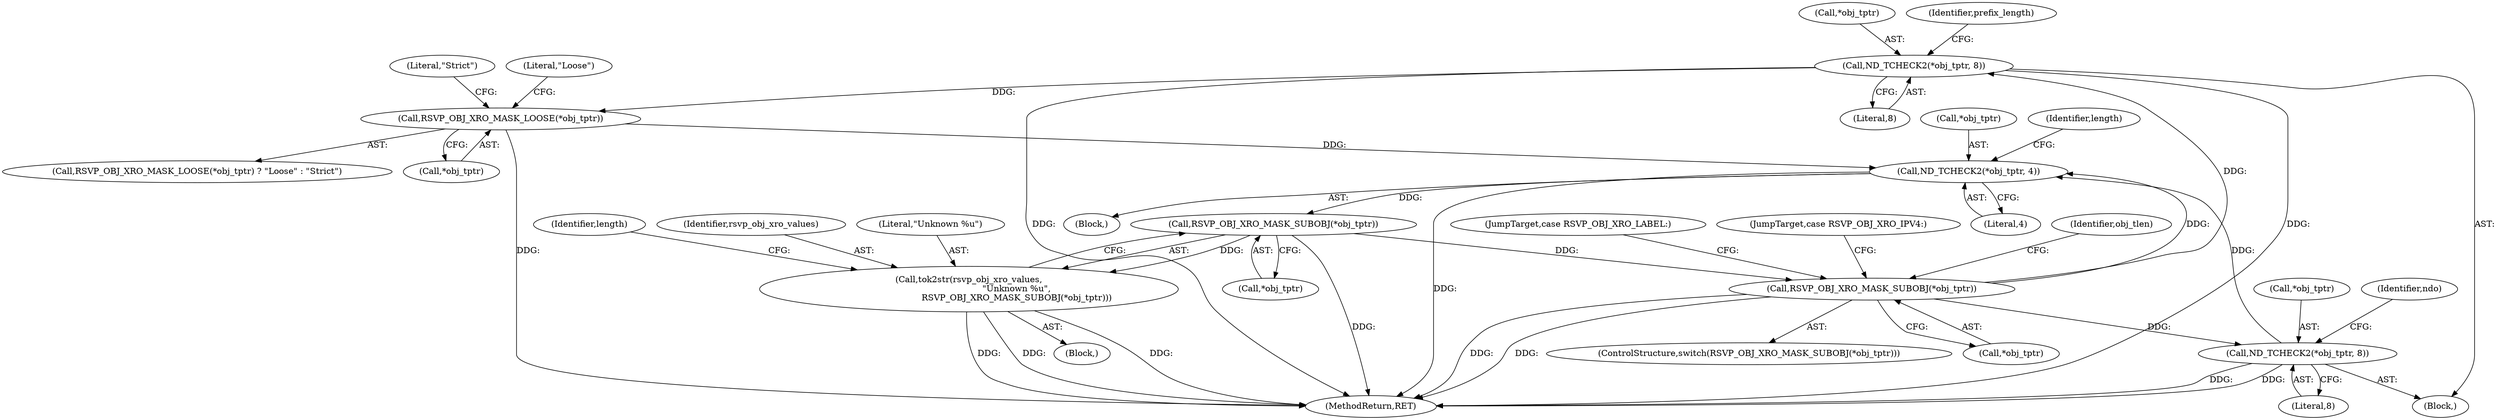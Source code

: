 digraph "0_tcpdump_289c672020280529fd382f3502efab7100d638ec@pointer" {
"1001368" [label="(Call,ND_TCHECK2(*obj_tptr, 8))"];
"1001352" [label="(Call,RSVP_OBJ_XRO_MASK_SUBOBJ(*obj_tptr))"];
"1001335" [label="(Call,RSVP_OBJ_XRO_MASK_SUBOBJ(*obj_tptr))"];
"1001314" [label="(Call,ND_TCHECK2(*obj_tptr, 4))"];
"1001432" [label="(Call,ND_TCHECK2(*obj_tptr, 8))"];
"1001397" [label="(Call,RSVP_OBJ_XRO_MASK_LOOSE(*obj_tptr))"];
"1001368" [label="(Call,ND_TCHECK2(*obj_tptr, 8))"];
"1001332" [label="(Call,tok2str(rsvp_obj_xro_values,\n                                   \"Unknown %u\",\n                                   RSVP_OBJ_XRO_MASK_SUBOBJ(*obj_tptr)))"];
"1001351" [label="(ControlStructure,switch(RSVP_OBJ_XRO_MASK_SUBOBJ(*obj_tptr)))"];
"1001433" [label="(Call,*obj_tptr)"];
"1001397" [label="(Call,RSVP_OBJ_XRO_MASK_LOOSE(*obj_tptr))"];
"1001315" [label="(Call,*obj_tptr)"];
"1001333" [label="(Identifier,rsvp_obj_xro_values)"];
"1001432" [label="(Call,ND_TCHECK2(*obj_tptr, 8))"];
"1001371" [label="(Literal,8)"];
"1003398" [label="(MethodReturn,RET)"];
"1001334" [label="(Literal,\"Unknown %u\")"];
"1001338" [label="(Identifier,length)"];
"1001353" [label="(Call,*obj_tptr)"];
"1001317" [label="(Literal,4)"];
"1001335" [label="(Call,RSVP_OBJ_XRO_MASK_SUBOBJ(*obj_tptr))"];
"1001435" [label="(Literal,8)"];
"1001355" [label="(Block,)"];
"1001401" [label="(Literal,\"Strict\")"];
"1001312" [label="(Block,)"];
"1001400" [label="(Literal,\"Loose\")"];
"1001398" [label="(Call,*obj_tptr)"];
"1001331" [label="(Block,)"];
"1001319" [label="(Identifier,length)"];
"1001357" [label="(JumpTarget,case RSVP_OBJ_XRO_IPV4:)"];
"1001314" [label="(Call,ND_TCHECK2(*obj_tptr, 4))"];
"1001369" [label="(Call,*obj_tptr)"];
"1001368" [label="(Call,ND_TCHECK2(*obj_tptr, 8))"];
"1001396" [label="(Call,RSVP_OBJ_XRO_MASK_LOOSE(*obj_tptr) ? \"Loose\" : \"Strict\")"];
"1001476" [label="(Identifier,obj_tlen)"];
"1001352" [label="(Call,RSVP_OBJ_XRO_MASK_SUBOBJ(*obj_tptr))"];
"1001336" [label="(Call,*obj_tptr)"];
"1001332" [label="(Call,tok2str(rsvp_obj_xro_values,\n                                   \"Unknown %u\",\n                                   RSVP_OBJ_XRO_MASK_SUBOBJ(*obj_tptr)))"];
"1001438" [label="(Identifier,ndo)"];
"1001421" [label="(JumpTarget,case RSVP_OBJ_XRO_LABEL:)"];
"1001373" [label="(Identifier,prefix_length)"];
"1001368" -> "1001355"  [label="AST: "];
"1001368" -> "1001371"  [label="CFG: "];
"1001369" -> "1001368"  [label="AST: "];
"1001371" -> "1001368"  [label="AST: "];
"1001373" -> "1001368"  [label="CFG: "];
"1001368" -> "1003398"  [label="DDG: "];
"1001368" -> "1003398"  [label="DDG: "];
"1001352" -> "1001368"  [label="DDG: "];
"1001368" -> "1001397"  [label="DDG: "];
"1001352" -> "1001351"  [label="AST: "];
"1001352" -> "1001353"  [label="CFG: "];
"1001353" -> "1001352"  [label="AST: "];
"1001357" -> "1001352"  [label="CFG: "];
"1001421" -> "1001352"  [label="CFG: "];
"1001476" -> "1001352"  [label="CFG: "];
"1001352" -> "1003398"  [label="DDG: "];
"1001352" -> "1003398"  [label="DDG: "];
"1001352" -> "1001314"  [label="DDG: "];
"1001335" -> "1001352"  [label="DDG: "];
"1001352" -> "1001432"  [label="DDG: "];
"1001335" -> "1001332"  [label="AST: "];
"1001335" -> "1001336"  [label="CFG: "];
"1001336" -> "1001335"  [label="AST: "];
"1001332" -> "1001335"  [label="CFG: "];
"1001335" -> "1003398"  [label="DDG: "];
"1001335" -> "1001332"  [label="DDG: "];
"1001314" -> "1001335"  [label="DDG: "];
"1001314" -> "1001312"  [label="AST: "];
"1001314" -> "1001317"  [label="CFG: "];
"1001315" -> "1001314"  [label="AST: "];
"1001317" -> "1001314"  [label="AST: "];
"1001319" -> "1001314"  [label="CFG: "];
"1001314" -> "1003398"  [label="DDG: "];
"1001432" -> "1001314"  [label="DDG: "];
"1001397" -> "1001314"  [label="DDG: "];
"1001432" -> "1001355"  [label="AST: "];
"1001432" -> "1001435"  [label="CFG: "];
"1001433" -> "1001432"  [label="AST: "];
"1001435" -> "1001432"  [label="AST: "];
"1001438" -> "1001432"  [label="CFG: "];
"1001432" -> "1003398"  [label="DDG: "];
"1001432" -> "1003398"  [label="DDG: "];
"1001397" -> "1001396"  [label="AST: "];
"1001397" -> "1001398"  [label="CFG: "];
"1001398" -> "1001397"  [label="AST: "];
"1001400" -> "1001397"  [label="CFG: "];
"1001401" -> "1001397"  [label="CFG: "];
"1001397" -> "1003398"  [label="DDG: "];
"1001332" -> "1001331"  [label="AST: "];
"1001333" -> "1001332"  [label="AST: "];
"1001334" -> "1001332"  [label="AST: "];
"1001338" -> "1001332"  [label="CFG: "];
"1001332" -> "1003398"  [label="DDG: "];
"1001332" -> "1003398"  [label="DDG: "];
"1001332" -> "1003398"  [label="DDG: "];
}
